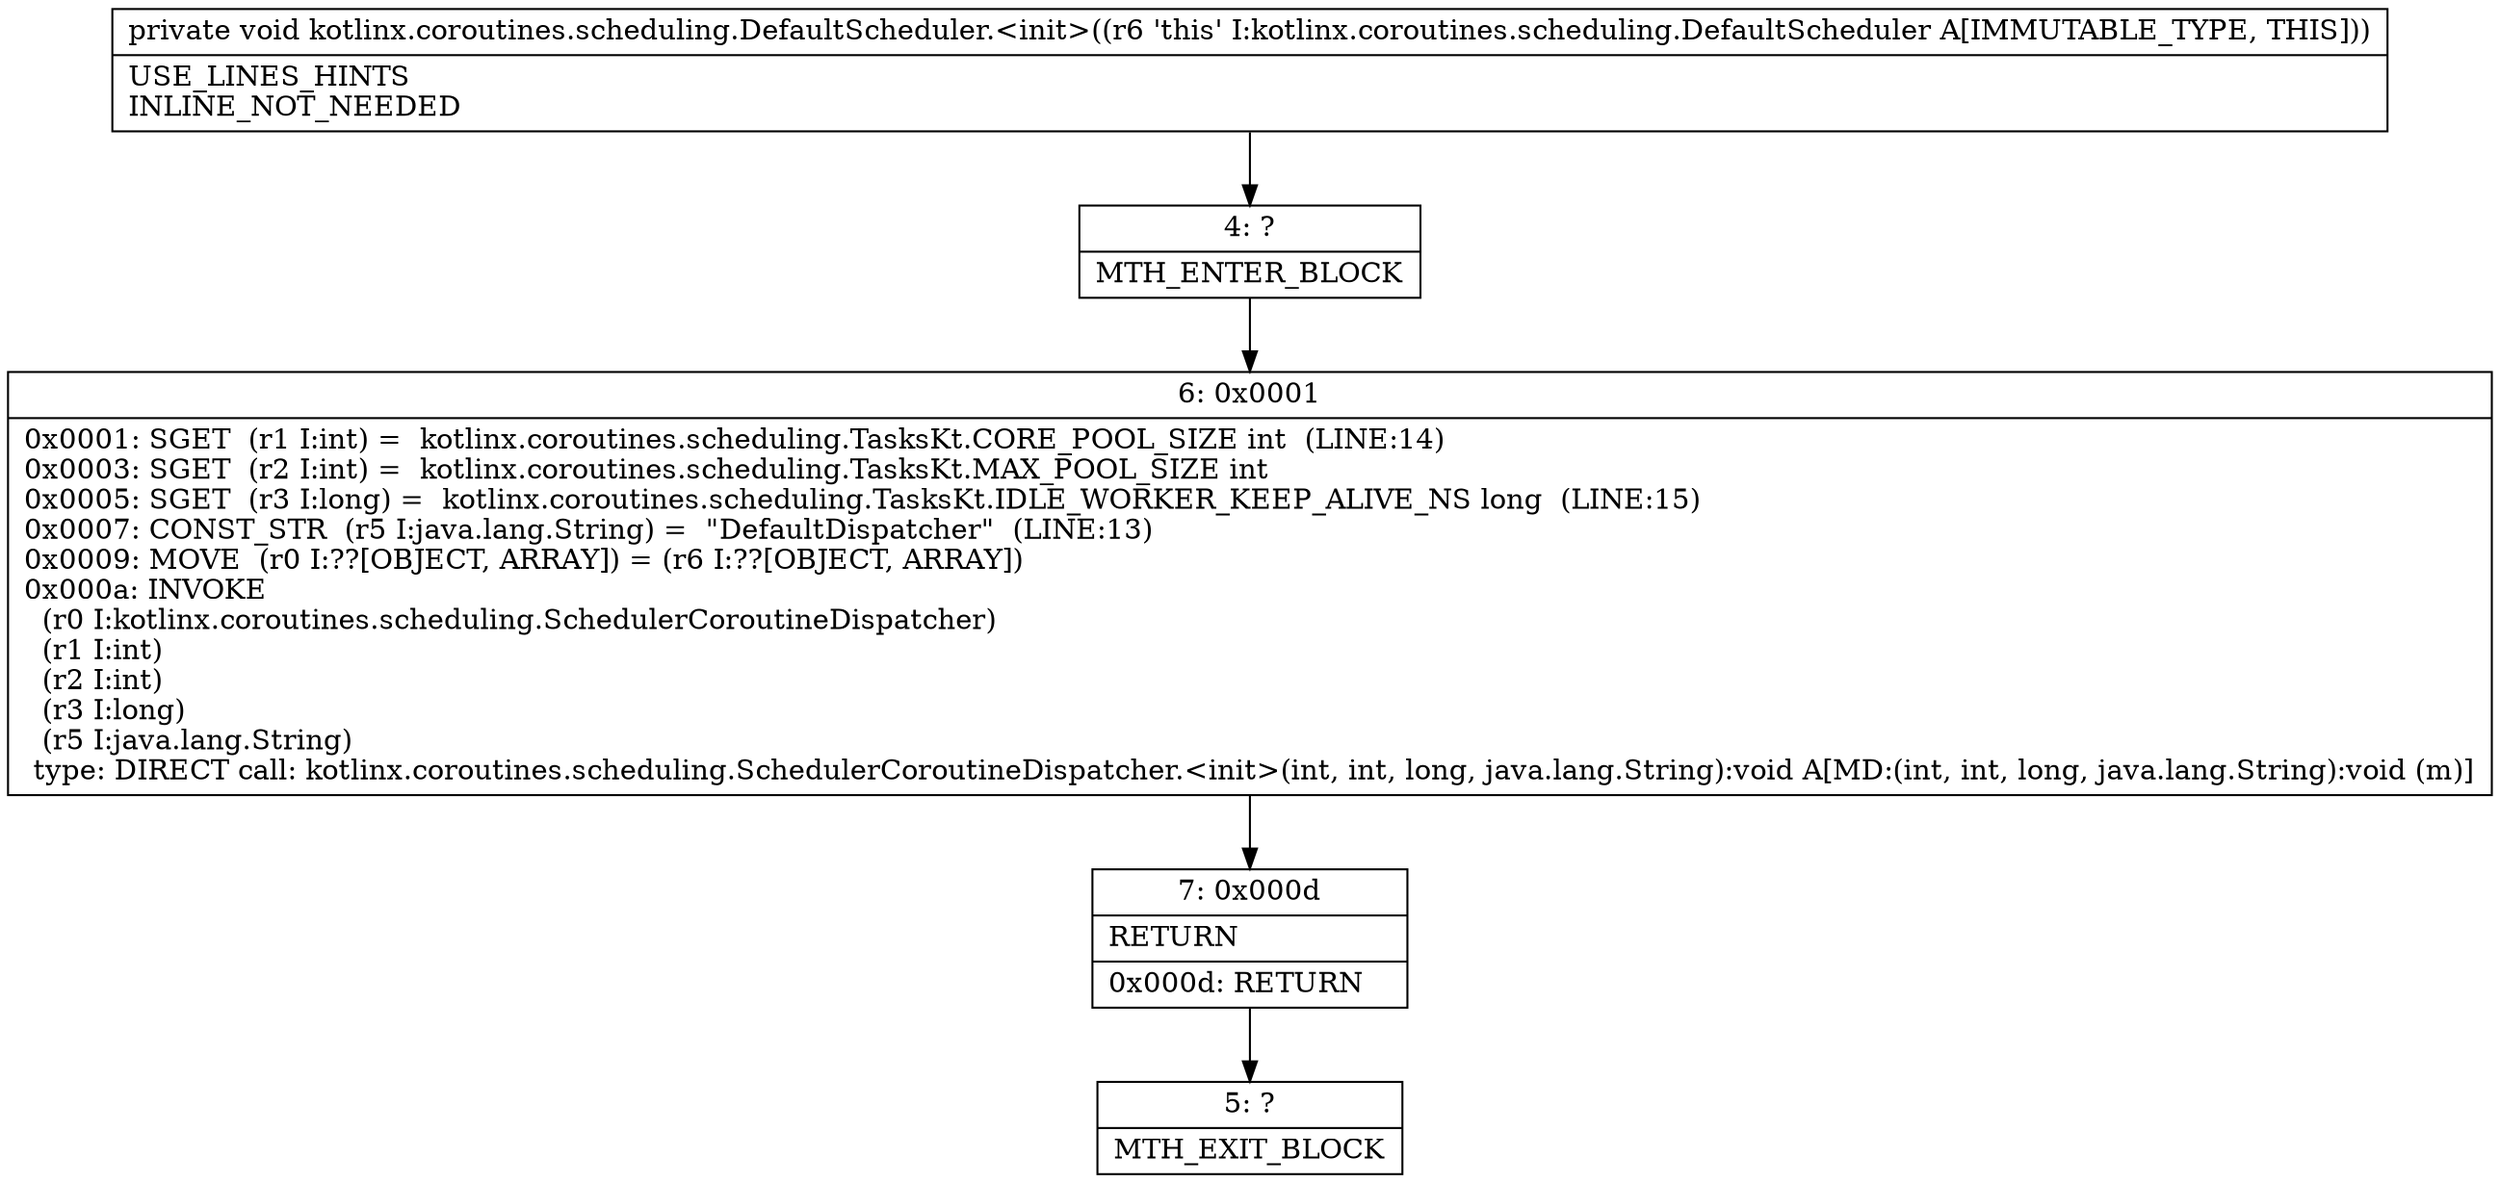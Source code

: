 digraph "CFG forkotlinx.coroutines.scheduling.DefaultScheduler.\<init\>()V" {
Node_4 [shape=record,label="{4\:\ ?|MTH_ENTER_BLOCK\l}"];
Node_6 [shape=record,label="{6\:\ 0x0001|0x0001: SGET  (r1 I:int) =  kotlinx.coroutines.scheduling.TasksKt.CORE_POOL_SIZE int  (LINE:14)\l0x0003: SGET  (r2 I:int) =  kotlinx.coroutines.scheduling.TasksKt.MAX_POOL_SIZE int \l0x0005: SGET  (r3 I:long) =  kotlinx.coroutines.scheduling.TasksKt.IDLE_WORKER_KEEP_ALIVE_NS long  (LINE:15)\l0x0007: CONST_STR  (r5 I:java.lang.String) =  \"DefaultDispatcher\"  (LINE:13)\l0x0009: MOVE  (r0 I:??[OBJECT, ARRAY]) = (r6 I:??[OBJECT, ARRAY]) \l0x000a: INVOKE  \l  (r0 I:kotlinx.coroutines.scheduling.SchedulerCoroutineDispatcher)\l  (r1 I:int)\l  (r2 I:int)\l  (r3 I:long)\l  (r5 I:java.lang.String)\l type: DIRECT call: kotlinx.coroutines.scheduling.SchedulerCoroutineDispatcher.\<init\>(int, int, long, java.lang.String):void A[MD:(int, int, long, java.lang.String):void (m)]\l}"];
Node_7 [shape=record,label="{7\:\ 0x000d|RETURN\l|0x000d: RETURN   \l}"];
Node_5 [shape=record,label="{5\:\ ?|MTH_EXIT_BLOCK\l}"];
MethodNode[shape=record,label="{private void kotlinx.coroutines.scheduling.DefaultScheduler.\<init\>((r6 'this' I:kotlinx.coroutines.scheduling.DefaultScheduler A[IMMUTABLE_TYPE, THIS]))  | USE_LINES_HINTS\lINLINE_NOT_NEEDED\l}"];
MethodNode -> Node_4;Node_4 -> Node_6;
Node_6 -> Node_7;
Node_7 -> Node_5;
}

